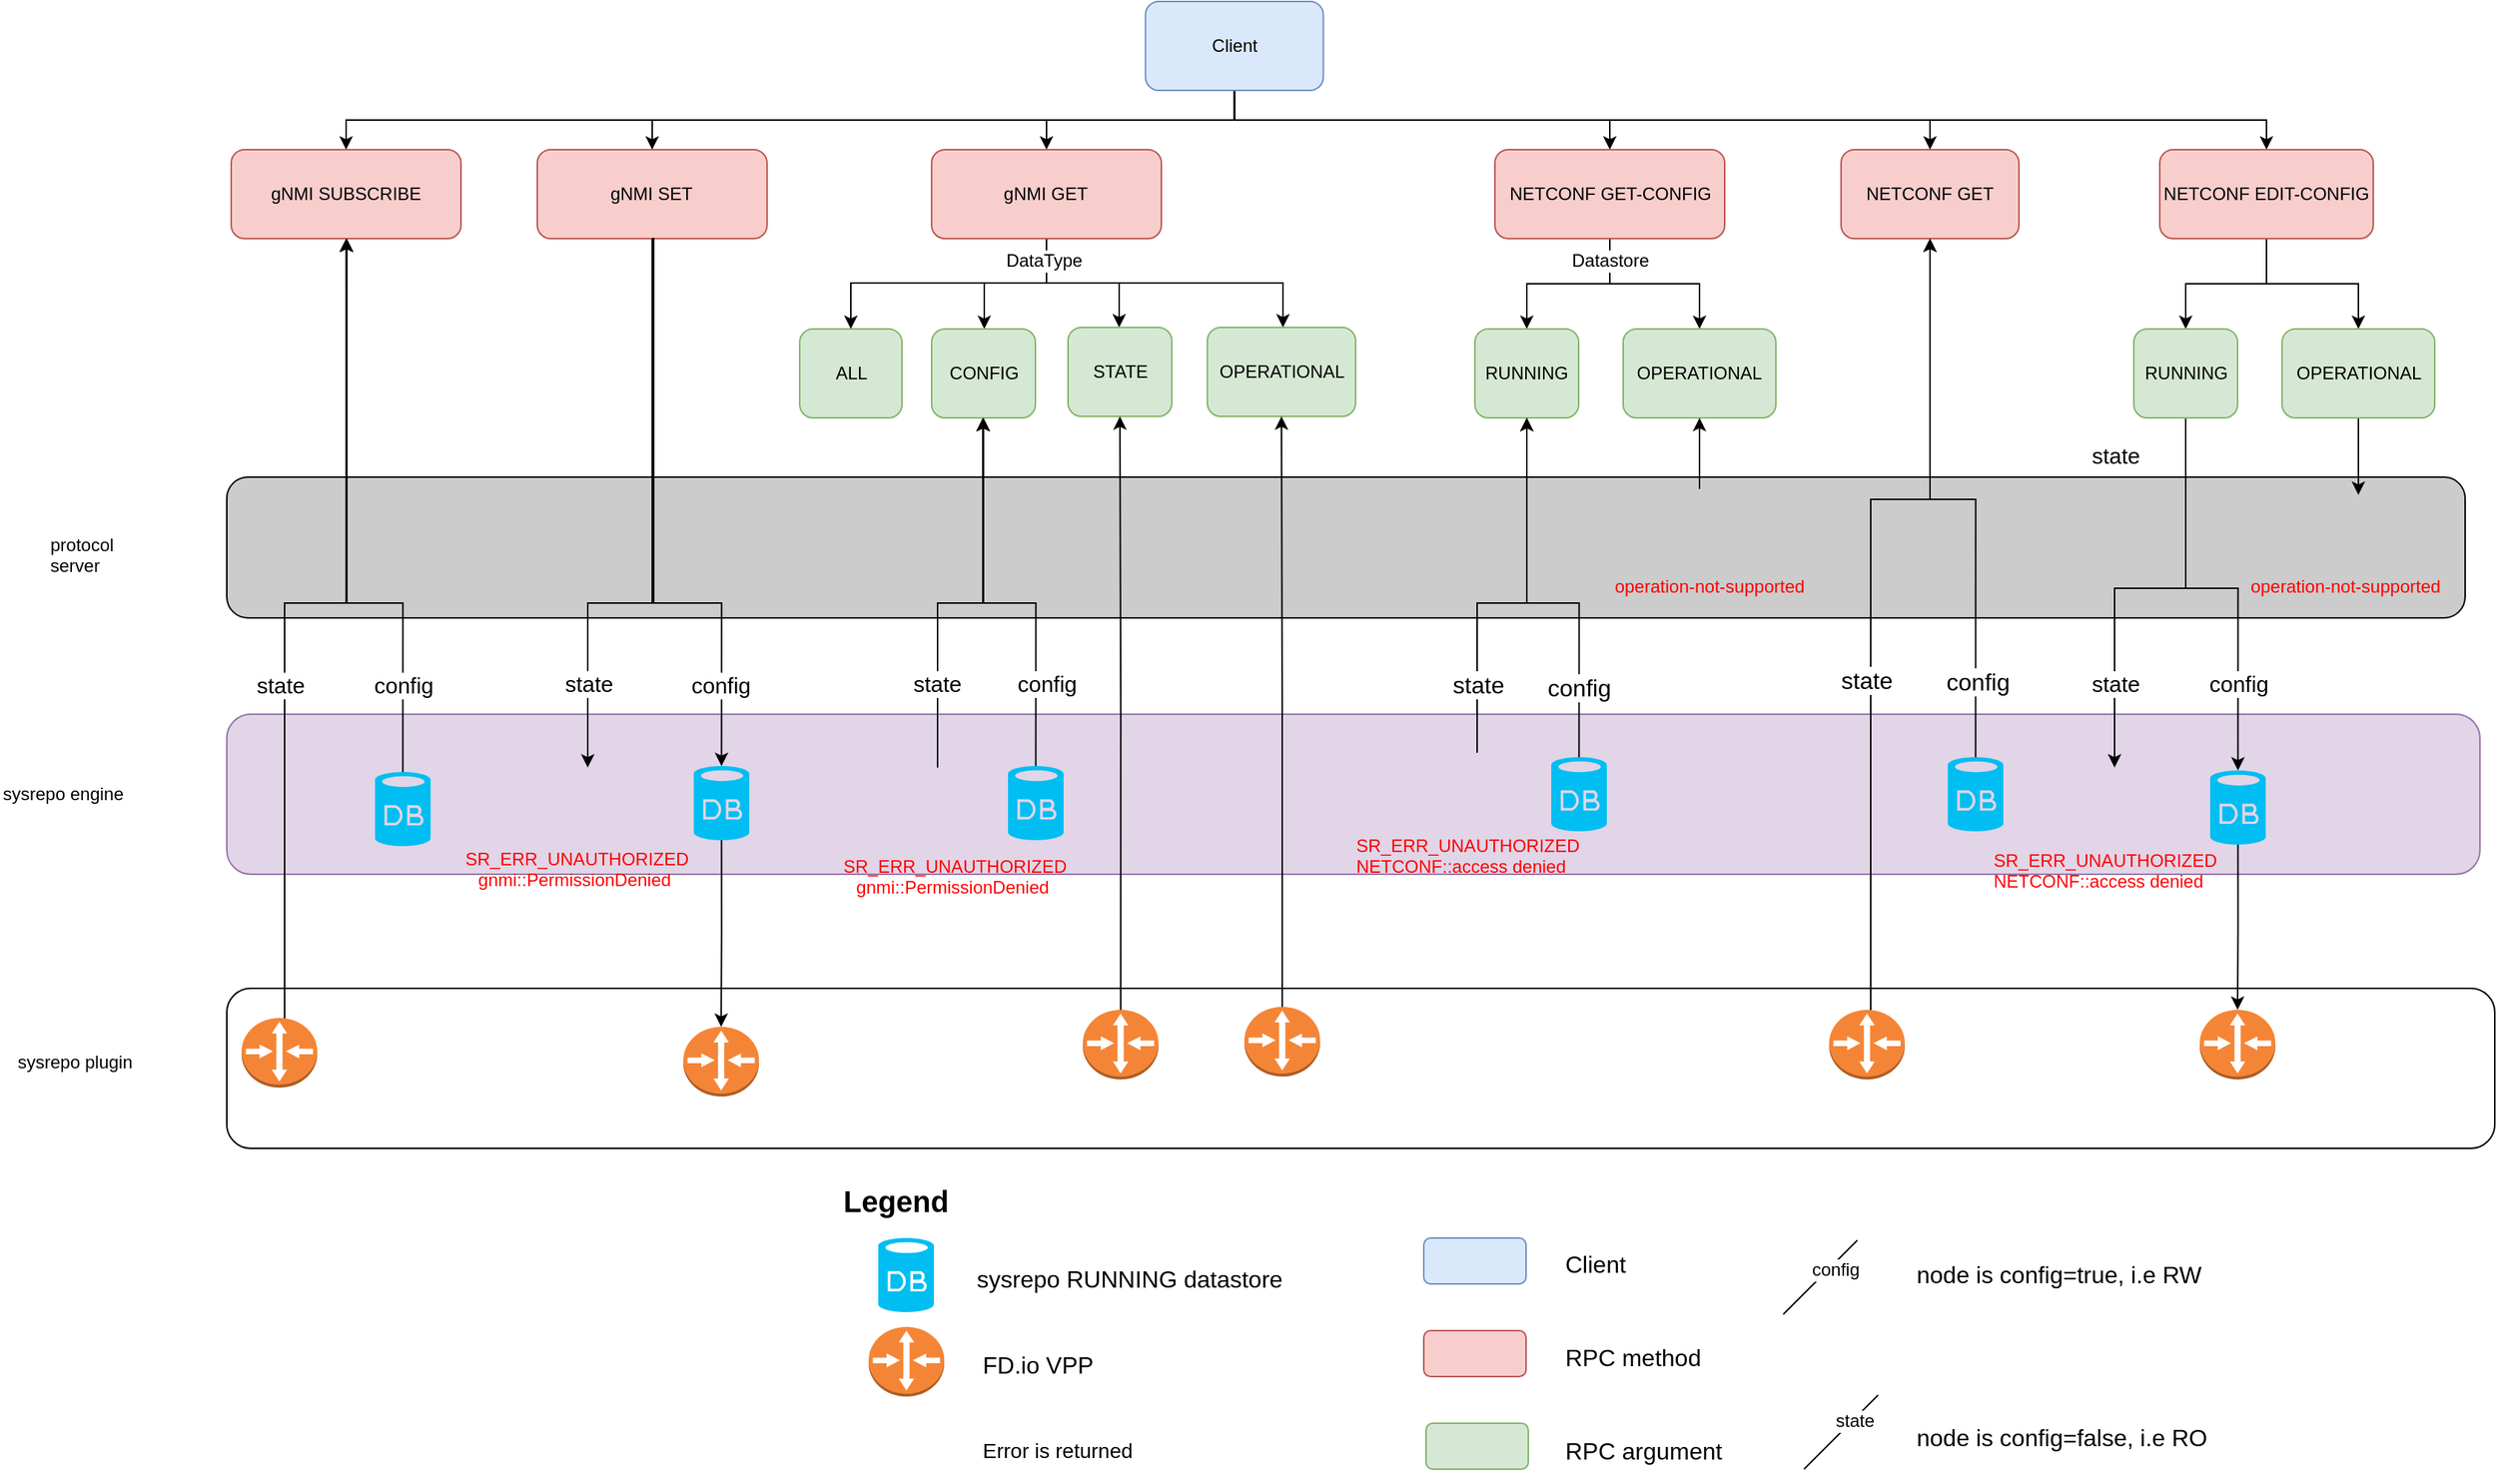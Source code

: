 <mxfile version="10.5.9" type="device"><diagram id="Lzjs62KCeapeANRyhMKC" name="Page-1"><mxGraphModel dx="2981" dy="1103" grid="1" gridSize="10" guides="1" tooltips="1" connect="1" arrows="1" fold="1" page="1" pageScale="1" pageWidth="827" pageHeight="1169" math="0" shadow="0"><root><mxCell id="0"/><mxCell id="1" parent="0"/><mxCell id="cdaQF2xDWGYWImX0yMZ2-144" value="" style="rounded=1;whiteSpace=wrap;html=1;" vertex="1" parent="1"><mxGeometry x="60" y="790" width="1530" height="108" as="geometry"/></mxCell><mxCell id="cdaQF2xDWGYWImX0yMZ2-143" value="" style="rounded=1;whiteSpace=wrap;html=1;fillColor=#e1d5e7;strokeColor=#9673a6;" vertex="1" parent="1"><mxGeometry x="60" y="605" width="1520" height="108" as="geometry"/></mxCell><mxCell id="cdaQF2xDWGYWImX0yMZ2-142" value="" style="rounded=1;whiteSpace=wrap;html=1;fillColor=#CCCCCC;" vertex="1" parent="1"><mxGeometry x="60" y="445" width="1510" height="95" as="geometry"/></mxCell><mxCell id="cdaQF2xDWGYWImX0yMZ2-27" style="edgeStyle=orthogonalEdgeStyle;rounded=0;orthogonalLoop=1;jettySize=auto;html=1;exitX=0.5;exitY=1;exitDx=0;exitDy=0;entryX=0.5;entryY=0;entryDx=0;entryDy=0;" edge="1" parent="1" source="lyrXZTRbKJNbz2U9hOCw-21" target="cdaQF2xDWGYWImX0yMZ2-10"><mxGeometry relative="1" as="geometry"/></mxCell><mxCell id="cdaQF2xDWGYWImX0yMZ2-28" style="edgeStyle=orthogonalEdgeStyle;rounded=0;orthogonalLoop=1;jettySize=auto;html=1;exitX=0.5;exitY=1;exitDx=0;exitDy=0;entryX=0.5;entryY=0;entryDx=0;entryDy=0;" edge="1" parent="1" source="lyrXZTRbKJNbz2U9hOCw-21" target="cdaQF2xDWGYWImX0yMZ2-9"><mxGeometry relative="1" as="geometry"/></mxCell><mxCell id="cdaQF2xDWGYWImX0yMZ2-29" style="edgeStyle=orthogonalEdgeStyle;rounded=0;orthogonalLoop=1;jettySize=auto;html=1;exitX=0.5;exitY=1;exitDx=0;exitDy=0;entryX=0.5;entryY=0;entryDx=0;entryDy=0;" edge="1" parent="1" source="lyrXZTRbKJNbz2U9hOCw-21" target="cdaQF2xDWGYWImX0yMZ2-8"><mxGeometry relative="1" as="geometry"/></mxCell><mxCell id="cdaQF2xDWGYWImX0yMZ2-30" style="edgeStyle=orthogonalEdgeStyle;rounded=0;orthogonalLoop=1;jettySize=auto;html=1;exitX=0.5;exitY=1;exitDx=0;exitDy=0;entryX=0.5;entryY=0;entryDx=0;entryDy=0;" edge="1" parent="1" source="lyrXZTRbKJNbz2U9hOCw-21" target="cdaQF2xDWGYWImX0yMZ2-6"><mxGeometry relative="1" as="geometry"/></mxCell><mxCell id="cdaQF2xDWGYWImX0yMZ2-31" style="edgeStyle=orthogonalEdgeStyle;rounded=0;orthogonalLoop=1;jettySize=auto;html=1;exitX=0.5;exitY=1;exitDx=0;exitDy=0;" edge="1" parent="1" source="lyrXZTRbKJNbz2U9hOCw-21" target="cdaQF2xDWGYWImX0yMZ2-7"><mxGeometry relative="1" as="geometry"/></mxCell><mxCell id="cdaQF2xDWGYWImX0yMZ2-40" style="edgeStyle=orthogonalEdgeStyle;rounded=0;orthogonalLoop=1;jettySize=auto;html=1;exitX=0.5;exitY=1;exitDx=0;exitDy=0;entryX=0.5;entryY=0;entryDx=0;entryDy=0;" edge="1" parent="1" source="lyrXZTRbKJNbz2U9hOCw-21" target="cdaQF2xDWGYWImX0yMZ2-39"><mxGeometry relative="1" as="geometry"/></mxCell><mxCell id="lyrXZTRbKJNbz2U9hOCw-21" value="Client&lt;br&gt;" style="rounded=1;whiteSpace=wrap;html=1;fillColor=#dae8fc;strokeColor=#6c8ebf;" parent="1" vertex="1"><mxGeometry x="679.738" y="124" width="120" height="60" as="geometry"/></mxCell><mxCell id="cdaQF2xDWGYWImX0yMZ2-6" value="NETCONF GET" style="rounded=1;whiteSpace=wrap;html=1;fillColor=#f8cecc;strokeColor=#b85450;" vertex="1" parent="1"><mxGeometry x="1149" y="224" width="120" height="60" as="geometry"/></mxCell><mxCell id="cdaQF2xDWGYWImX0yMZ2-98" style="edgeStyle=orthogonalEdgeStyle;rounded=0;orthogonalLoop=1;jettySize=auto;html=1;exitX=0.5;exitY=1;exitDx=0;exitDy=0;" edge="1" parent="1" source="cdaQF2xDWGYWImX0yMZ2-7" target="cdaQF2xDWGYWImX0yMZ2-96"><mxGeometry relative="1" as="geometry"/></mxCell><mxCell id="cdaQF2xDWGYWImX0yMZ2-99" style="edgeStyle=orthogonalEdgeStyle;rounded=0;orthogonalLoop=1;jettySize=auto;html=1;exitX=0.5;exitY=1;exitDx=0;exitDy=0;" edge="1" parent="1" source="cdaQF2xDWGYWImX0yMZ2-7" target="cdaQF2xDWGYWImX0yMZ2-97"><mxGeometry relative="1" as="geometry"/></mxCell><mxCell id="cdaQF2xDWGYWImX0yMZ2-7" value="NETCONF EDIT-CONFIG&lt;br&gt;" style="rounded=1;whiteSpace=wrap;html=1;fillColor=#f8cecc;strokeColor=#b85450;" vertex="1" parent="1"><mxGeometry x="1364" y="224" width="144" height="60" as="geometry"/></mxCell><mxCell id="cdaQF2xDWGYWImX0yMZ2-53" style="edgeStyle=orthogonalEdgeStyle;rounded=0;orthogonalLoop=1;jettySize=auto;html=1;exitX=0.5;exitY=1;exitDx=0;exitDy=0;" edge="1" parent="1" source="cdaQF2xDWGYWImX0yMZ2-8" target="cdaQF2xDWGYWImX0yMZ2-42"><mxGeometry relative="1" as="geometry"/></mxCell><mxCell id="cdaQF2xDWGYWImX0yMZ2-77" style="edgeStyle=orthogonalEdgeStyle;rounded=0;orthogonalLoop=1;jettySize=auto;html=1;exitX=0.5;exitY=1;exitDx=0;exitDy=0;" edge="1" parent="1" source="cdaQF2xDWGYWImX0yMZ2-8" target="cdaQF2xDWGYWImX0yMZ2-45"><mxGeometry relative="1" as="geometry"/></mxCell><mxCell id="cdaQF2xDWGYWImX0yMZ2-92" value="Datastore" style="text;html=1;resizable=0;points=[];align=center;verticalAlign=middle;labelBackgroundColor=#ffffff;" vertex="1" connectable="0" parent="cdaQF2xDWGYWImX0yMZ2-77"><mxGeometry x="-0.609" relative="1" as="geometry"><mxPoint y="-9" as="offset"/></mxGeometry></mxCell><mxCell id="cdaQF2xDWGYWImX0yMZ2-8" value="&lt;div style=&quot;text-align: left&quot;&gt;&lt;span&gt;NETCONF GET-CONFIG&lt;/span&gt;&lt;/div&gt;" style="rounded=1;whiteSpace=wrap;html=1;fillColor=#f8cecc;strokeColor=#b85450;" vertex="1" parent="1"><mxGeometry x="915.5" y="224" width="155" height="60" as="geometry"/></mxCell><mxCell id="cdaQF2xDWGYWImX0yMZ2-48" style="edgeStyle=orthogonalEdgeStyle;rounded=0;orthogonalLoop=1;jettySize=auto;html=1;exitX=0.5;exitY=1;exitDx=0;exitDy=0;" edge="1" parent="1" source="cdaQF2xDWGYWImX0yMZ2-9" target="cdaQF2xDWGYWImX0yMZ2-32"><mxGeometry relative="1" as="geometry"><Array as="points"><mxPoint x="613" y="314"/><mxPoint x="481" y="314"/></Array></mxGeometry></mxCell><mxCell id="cdaQF2xDWGYWImX0yMZ2-78" style="edgeStyle=orthogonalEdgeStyle;rounded=0;orthogonalLoop=1;jettySize=auto;html=1;exitX=0.5;exitY=1;exitDx=0;exitDy=0;" edge="1" parent="1" source="cdaQF2xDWGYWImX0yMZ2-9" target="cdaQF2xDWGYWImX0yMZ2-35"><mxGeometry relative="1" as="geometry"><Array as="points"><mxPoint x="613" y="314"/><mxPoint x="571" y="314"/></Array></mxGeometry></mxCell><mxCell id="cdaQF2xDWGYWImX0yMZ2-79" style="edgeStyle=orthogonalEdgeStyle;rounded=0;orthogonalLoop=1;jettySize=auto;html=1;exitX=0.5;exitY=1;exitDx=0;exitDy=0;" edge="1" parent="1" source="cdaQF2xDWGYWImX0yMZ2-9" target="cdaQF2xDWGYWImX0yMZ2-38"><mxGeometry relative="1" as="geometry"><Array as="points"><mxPoint x="613" y="314"/><mxPoint x="662" y="314"/></Array></mxGeometry></mxCell><mxCell id="cdaQF2xDWGYWImX0yMZ2-80" style="edgeStyle=orthogonalEdgeStyle;rounded=0;orthogonalLoop=1;jettySize=auto;html=1;exitX=0.5;exitY=1;exitDx=0;exitDy=0;" edge="1" parent="1" source="cdaQF2xDWGYWImX0yMZ2-9" target="cdaQF2xDWGYWImX0yMZ2-41"><mxGeometry relative="1" as="geometry"><mxPoint x="772.5" y="345" as="targetPoint"/><Array as="points"><mxPoint x="613.5" y="284"/><mxPoint x="613.5" y="314"/><mxPoint x="772.5" y="314"/></Array></mxGeometry></mxCell><mxCell id="cdaQF2xDWGYWImX0yMZ2-85" value="DataType" style="text;html=1;resizable=0;points=[];align=center;verticalAlign=middle;labelBackgroundColor=#ffffff;" vertex="1" connectable="0" parent="cdaQF2xDWGYWImX0yMZ2-80"><mxGeometry x="-0.929" y="-2" relative="1" as="geometry"><mxPoint y="6.5" as="offset"/></mxGeometry></mxCell><mxCell id="cdaQF2xDWGYWImX0yMZ2-9" value="&lt;div style=&quot;text-align: left&quot;&gt;&lt;span&gt;gNMI GET&lt;/span&gt;&lt;/div&gt;" style="rounded=1;whiteSpace=wrap;html=1;fillColor=#f8cecc;strokeColor=#b85450;" vertex="1" parent="1"><mxGeometry x="535.476" y="224" width="155" height="60" as="geometry"/></mxCell><mxCell id="cdaQF2xDWGYWImX0yMZ2-10" value="&lt;div style=&quot;text-align: left&quot;&gt;&lt;span&gt;gNMI SET&lt;/span&gt;&lt;/div&gt;" style="rounded=1;whiteSpace=wrap;html=1;fillColor=#f8cecc;strokeColor=#b85450;" vertex="1" parent="1"><mxGeometry x="269.476" y="224" width="155" height="60" as="geometry"/></mxCell><mxCell id="cdaQF2xDWGYWImX0yMZ2-14" value="" style="verticalLabelPosition=bottom;html=1;verticalAlign=top;align=center;strokeColor=none;fillColor=#00BEF2;shape=mxgraph.azure.database;" vertex="1" parent="1"><mxGeometry x="499.5" y="958.5" width="37.5" height="50" as="geometry"/></mxCell><mxCell id="cdaQF2xDWGYWImX0yMZ2-15" value="&lt;b&gt;&lt;font style=&quot;font-size: 20px&quot;&gt;Legend&lt;/font&gt;&lt;/b&gt;" style="text;html=1;resizable=0;points=[];autosize=1;align=left;verticalAlign=top;spacingTop=-4;" vertex="1" parent="1"><mxGeometry x="473.5" y="918.5" width="90" height="20" as="geometry"/></mxCell><mxCell id="cdaQF2xDWGYWImX0yMZ2-16" value="&lt;font style=&quot;font-size: 16px&quot;&gt;sysrepo RUNNING datastore&lt;/font&gt;" style="text;html=1;resizable=0;points=[];autosize=1;align=left;verticalAlign=top;spacingTop=-4;" vertex="1" parent="1"><mxGeometry x="563.5" y="973.5" width="220" height="20" as="geometry"/></mxCell><mxCell id="cdaQF2xDWGYWImX0yMZ2-17" value="" style="outlineConnect=0;dashed=0;verticalLabelPosition=bottom;verticalAlign=top;align=center;html=1;shape=mxgraph.aws3.router;fillColor=#F58536;gradientColor=none;" vertex="1" parent="1"><mxGeometry x="493" y="1018.5" width="51" height="47" as="geometry"/></mxCell><mxCell id="cdaQF2xDWGYWImX0yMZ2-18" value="&lt;font style=&quot;font-size: 16px&quot;&gt;FD.io VPP&lt;/font&gt;" style="text;html=1;resizable=0;points=[];autosize=1;align=left;verticalAlign=top;spacingTop=-4;" vertex="1" parent="1"><mxGeometry x="568" y="1032" width="90" height="20" as="geometry"/></mxCell><mxCell id="cdaQF2xDWGYWImX0yMZ2-19" value="" style="shape=image;html=1;verticalAlign=top;verticalLabelPosition=bottom;labelBackgroundColor=#ffffff;imageAspect=0;aspect=fixed;image=https://cdn1.iconfinder.com/data/icons/DarkGlass_Reworked/128x128/actions/stop.png" vertex="1" parent="1"><mxGeometry x="493" y="1075.5" width="48" height="48" as="geometry"/></mxCell><mxCell id="cdaQF2xDWGYWImX0yMZ2-20" value="&lt;font style=&quot;font-size: 14px&quot;&gt;Error is returned&lt;/font&gt;" style="text;html=1;resizable=0;points=[];autosize=1;align=left;verticalAlign=top;spacingTop=-4;" vertex="1" parent="1"><mxGeometry x="568" y="1090.5" width="120" height="20" as="geometry"/></mxCell><mxCell id="cdaQF2xDWGYWImX0yMZ2-32" value="ALL" style="rounded=1;whiteSpace=wrap;html=1;fillColor=#d5e8d4;strokeColor=#82b366;" vertex="1" parent="1"><mxGeometry x="446.5" y="345" width="69" height="60" as="geometry"/></mxCell><mxCell id="cdaQF2xDWGYWImX0yMZ2-35" value="CONFIG" style="rounded=1;whiteSpace=wrap;html=1;fillColor=#d5e8d4;strokeColor=#82b366;" vertex="1" parent="1"><mxGeometry x="535.5" y="345" width="70" height="60" as="geometry"/></mxCell><mxCell id="cdaQF2xDWGYWImX0yMZ2-38" value="STATE" style="rounded=1;whiteSpace=wrap;html=1;fillColor=#d5e8d4;strokeColor=#82b366;" vertex="1" parent="1"><mxGeometry x="627.5" y="344" width="70" height="60" as="geometry"/></mxCell><mxCell id="cdaQF2xDWGYWImX0yMZ2-39" value="&lt;div style=&quot;text-align: left&quot;&gt;&lt;span&gt;gNMI SUBSCRIBE&lt;/span&gt;&lt;/div&gt;" style="rounded=1;whiteSpace=wrap;html=1;fillColor=#f8cecc;strokeColor=#b85450;" vertex="1" parent="1"><mxGeometry x="62.976" y="224" width="155" height="60" as="geometry"/></mxCell><mxCell id="cdaQF2xDWGYWImX0yMZ2-41" value="OPERATIONAL" style="rounded=1;whiteSpace=wrap;html=1;fillColor=#d5e8d4;strokeColor=#82b366;" vertex="1" parent="1"><mxGeometry x="721.5" y="344" width="100" height="60" as="geometry"/></mxCell><mxCell id="cdaQF2xDWGYWImX0yMZ2-42" value="RUNNING" style="rounded=1;whiteSpace=wrap;html=1;fillColor=#d5e8d4;strokeColor=#82b366;" vertex="1" parent="1"><mxGeometry x="902" y="345" width="70" height="60" as="geometry"/></mxCell><mxCell id="cdaQF2xDWGYWImX0yMZ2-45" value="OPERATIONAL" style="rounded=1;whiteSpace=wrap;html=1;fillColor=#d5e8d4;strokeColor=#82b366;" vertex="1" parent="1"><mxGeometry x="1002" y="345" width="103" height="60" as="geometry"/></mxCell><mxCell id="cdaQF2xDWGYWImX0yMZ2-60" style="edgeStyle=orthogonalEdgeStyle;rounded=0;orthogonalLoop=1;jettySize=auto;html=1;exitX=0.5;exitY=0;exitDx=0;exitDy=0;exitPerimeter=0;" edge="1" parent="1" source="cdaQF2xDWGYWImX0yMZ2-59" target="cdaQF2xDWGYWImX0yMZ2-39"><mxGeometry relative="1" as="geometry"><Array as="points"><mxPoint x="99" y="820"/><mxPoint x="99" y="530"/><mxPoint x="141" y="530"/></Array></mxGeometry></mxCell><mxCell id="cdaQF2xDWGYWImX0yMZ2-176" value="&lt;font style=&quot;font-size: 15px&quot;&gt;state&lt;/font&gt;" style="text;html=1;resizable=0;points=[];align=center;verticalAlign=middle;labelBackgroundColor=#ffffff;" vertex="1" connectable="0" parent="cdaQF2xDWGYWImX0yMZ2-60"><mxGeometry x="-0.189" y="-3" relative="1" as="geometry"><mxPoint x="-6.5" y="-9" as="offset"/></mxGeometry></mxCell><mxCell id="cdaQF2xDWGYWImX0yMZ2-72" style="edgeStyle=orthogonalEdgeStyle;rounded=0;orthogonalLoop=1;jettySize=auto;html=1;exitX=0.5;exitY=0;exitDx=0;exitDy=0;exitPerimeter=0;entryX=0.5;entryY=1;entryDx=0;entryDy=0;" edge="1" parent="1" source="cdaQF2xDWGYWImX0yMZ2-71" target="cdaQF2xDWGYWImX0yMZ2-6"><mxGeometry relative="1" as="geometry"><Array as="points"><mxPoint x="1169" y="816"/><mxPoint x="1169" y="460"/><mxPoint x="1209" y="460"/></Array></mxGeometry></mxCell><mxCell id="cdaQF2xDWGYWImX0yMZ2-156" value="&lt;font style=&quot;font-size: 16px&quot;&gt;state&lt;/font&gt;" style="text;html=1;resizable=0;points=[];align=center;verticalAlign=middle;labelBackgroundColor=#ffffff;" vertex="1" connectable="0" parent="cdaQF2xDWGYWImX0yMZ2-72"><mxGeometry x="-0.695" y="-3" relative="1" as="geometry"><mxPoint x="-6" y="-159" as="offset"/></mxGeometry></mxCell><mxCell id="cdaQF2xDWGYWImX0yMZ2-84" style="edgeStyle=orthogonalEdgeStyle;rounded=0;orthogonalLoop=1;jettySize=auto;html=1;exitX=0.5;exitY=0;exitDx=0;exitDy=0;exitPerimeter=0;entryX=0.5;entryY=1;entryDx=0;entryDy=0;" edge="1" parent="1" source="cdaQF2xDWGYWImX0yMZ2-83" target="cdaQF2xDWGYWImX0yMZ2-41"><mxGeometry relative="1" as="geometry"><mxPoint x="782.5" y="435" as="targetPoint"/></mxGeometry></mxCell><mxCell id="cdaQF2xDWGYWImX0yMZ2-91" style="edgeStyle=orthogonalEdgeStyle;rounded=0;orthogonalLoop=1;jettySize=auto;html=1;exitX=0.501;exitY=0.149;exitDx=0;exitDy=0;exitPerimeter=0;entryX=0.5;entryY=1;entryDx=0;entryDy=0;" edge="1" parent="1" source="cdaQF2xDWGYWImX0yMZ2-138" target="cdaQF2xDWGYWImX0yMZ2-38"><mxGeometry relative="1" as="geometry"><mxPoint x="662.559" y="513.941" as="sourcePoint"/></mxGeometry></mxCell><mxCell id="cdaQF2xDWGYWImX0yMZ2-104" style="edgeStyle=orthogonalEdgeStyle;rounded=0;orthogonalLoop=1;jettySize=auto;html=1;exitX=0.5;exitY=1;exitDx=0;exitDy=0;entryX=0.5;entryY=0;entryDx=0;entryDy=0;" edge="1" parent="1" source="cdaQF2xDWGYWImX0yMZ2-96" target="cdaQF2xDWGYWImX0yMZ2-102"><mxGeometry relative="1" as="geometry"><Array as="points"><mxPoint x="1381" y="520"/><mxPoint x="1333" y="520"/></Array></mxGeometry></mxCell><mxCell id="cdaQF2xDWGYWImX0yMZ2-159" value="&lt;font style=&quot;font-size: 15px&quot;&gt;state&lt;/font&gt;" style="text;html=1;resizable=0;points=[];align=center;verticalAlign=middle;labelBackgroundColor=#ffffff;" vertex="1" connectable="0" parent="cdaQF2xDWGYWImX0yMZ2-104"><mxGeometry x="0.677" y="-7" relative="1" as="geometry"><mxPoint x="7" y="-165.5" as="offset"/></mxGeometry></mxCell><mxCell id="cdaQF2xDWGYWImX0yMZ2-200" value="&lt;font style=&quot;font-size: 15px&quot;&gt;state&lt;/font&gt;" style="text;html=1;resizable=0;points=[];align=center;verticalAlign=middle;labelBackgroundColor=#ffffff;" vertex="1" connectable="0" parent="cdaQF2xDWGYWImX0yMZ2-104"><mxGeometry x="0.68" y="-1" relative="1" as="geometry"><mxPoint x="1.5" y="-12" as="offset"/></mxGeometry></mxCell><mxCell id="cdaQF2xDWGYWImX0yMZ2-162" style="edgeStyle=orthogonalEdgeStyle;rounded=0;orthogonalLoop=1;jettySize=auto;html=1;exitX=0.5;exitY=1;exitDx=0;exitDy=0;entryX=0.5;entryY=0;entryDx=0;entryDy=0;entryPerimeter=0;" edge="1" parent="1" source="cdaQF2xDWGYWImX0yMZ2-96" target="cdaQF2xDWGYWImX0yMZ2-160"><mxGeometry relative="1" as="geometry"><Array as="points"><mxPoint x="1381" y="520"/><mxPoint x="1417" y="520"/></Array></mxGeometry></mxCell><mxCell id="cdaQF2xDWGYWImX0yMZ2-163" value="&lt;font style=&quot;font-size: 15px&quot;&gt;config&lt;/font&gt;" style="text;html=1;resizable=0;points=[];align=center;verticalAlign=middle;labelBackgroundColor=#ffffff;" vertex="1" connectable="0" parent="cdaQF2xDWGYWImX0yMZ2-162"><mxGeometry x="0.463" y="-2" relative="1" as="geometry"><mxPoint x="2" y="14" as="offset"/></mxGeometry></mxCell><mxCell id="cdaQF2xDWGYWImX0yMZ2-96" value="RUNNING" style="rounded=1;whiteSpace=wrap;html=1;fillColor=#d5e8d4;strokeColor=#82b366;" vertex="1" parent="1"><mxGeometry x="1346.5" y="345" width="70" height="60" as="geometry"/></mxCell><mxCell id="cdaQF2xDWGYWImX0yMZ2-106" style="edgeStyle=orthogonalEdgeStyle;rounded=0;orthogonalLoop=1;jettySize=auto;html=1;exitX=0.5;exitY=1;exitDx=0;exitDy=0;" edge="1" parent="1" source="cdaQF2xDWGYWImX0yMZ2-97" target="cdaQF2xDWGYWImX0yMZ2-105"><mxGeometry relative="1" as="geometry"/></mxCell><mxCell id="cdaQF2xDWGYWImX0yMZ2-97" value="OPERATIONAL" style="rounded=1;whiteSpace=wrap;html=1;fillColor=#d5e8d4;strokeColor=#82b366;" vertex="1" parent="1"><mxGeometry x="1446.5" y="345" width="103" height="60" as="geometry"/></mxCell><mxCell id="cdaQF2xDWGYWImX0yMZ2-101" style="edgeStyle=orthogonalEdgeStyle;rounded=0;orthogonalLoop=1;jettySize=auto;html=1;exitX=0.5;exitY=0;exitDx=0;exitDy=0;entryX=0.5;entryY=1;entryDx=0;entryDy=0;startArrow=classic;startFill=1;endArrow=none;endFill=0;" edge="1" parent="1" source="cdaQF2xDWGYWImX0yMZ2-100" target="cdaQF2xDWGYWImX0yMZ2-10"><mxGeometry relative="1" as="geometry"><Array as="points"><mxPoint x="304" y="530"/><mxPoint x="347" y="530"/></Array></mxGeometry></mxCell><mxCell id="cdaQF2xDWGYWImX0yMZ2-177" value="&lt;font style=&quot;font-size: 15px&quot;&gt;state&lt;/font&gt;" style="text;html=1;resizable=0;points=[];align=center;verticalAlign=middle;labelBackgroundColor=#ffffff;" vertex="1" connectable="0" parent="cdaQF2xDWGYWImX0yMZ2-101"><mxGeometry x="-0.138" y="6" relative="1" as="geometry"><mxPoint x="-37.5" y="72" as="offset"/></mxGeometry></mxCell><mxCell id="cdaQF2xDWGYWImX0yMZ2-105" value="" style="shape=image;html=1;verticalAlign=top;verticalLabelPosition=bottom;labelBackgroundColor=#ffffff;imageAspect=0;aspect=fixed;image=https://cdn1.iconfinder.com/data/icons/DarkGlass_Reworked/128x128/actions/stop.png" vertex="1" parent="1"><mxGeometry x="1474" y="457" width="48" height="48" as="geometry"/></mxCell><mxCell id="cdaQF2xDWGYWImX0yMZ2-109" value="" style="rounded=1;whiteSpace=wrap;html=1;fillColor=#f8cecc;strokeColor=#b85450;" vertex="1" parent="1"><mxGeometry x="867.5" y="1021" width="69" height="31" as="geometry"/></mxCell><mxCell id="cdaQF2xDWGYWImX0yMZ2-112" value="" style="rounded=1;whiteSpace=wrap;html=1;fillColor=#d5e8d4;strokeColor=#82b366;" vertex="1" parent="1"><mxGeometry x="869" y="1083.5" width="69" height="31" as="geometry"/></mxCell><mxCell id="cdaQF2xDWGYWImX0yMZ2-113" value="" style="rounded=1;whiteSpace=wrap;html=1;fillColor=#dae8fc;strokeColor=#6c8ebf;" vertex="1" parent="1"><mxGeometry x="867.5" y="958.5" width="69" height="31" as="geometry"/></mxCell><mxCell id="cdaQF2xDWGYWImX0yMZ2-115" value="&lt;span style=&quot;font-size: 16px&quot;&gt;Client&lt;/span&gt;" style="text;html=1;resizable=0;points=[];autosize=1;align=left;verticalAlign=top;spacingTop=-4;" vertex="1" parent="1"><mxGeometry x="961" y="963.5" width="60" height="20" as="geometry"/></mxCell><mxCell id="cdaQF2xDWGYWImX0yMZ2-116" value="&lt;font style=&quot;font-size: 16px&quot;&gt;RPC method&lt;/font&gt;" style="text;html=1;resizable=0;points=[];autosize=1;align=left;verticalAlign=top;spacingTop=-4;" vertex="1" parent="1"><mxGeometry x="961" y="1026.5" width="110" height="20" as="geometry"/></mxCell><mxCell id="cdaQF2xDWGYWImX0yMZ2-117" value="&lt;font style=&quot;font-size: 16px&quot;&gt;RPC argument&lt;/font&gt;" style="text;html=1;resizable=0;points=[];autosize=1;align=left;verticalAlign=top;spacingTop=-4;" vertex="1" parent="1"><mxGeometry x="961" y="1089.5" width="120" height="20" as="geometry"/></mxCell><mxCell id="cdaQF2xDWGYWImX0yMZ2-132" value="&lt;font color=&quot;#ff0000&quot;&gt;&amp;nbsp;operation-not-supported&lt;/font&gt;" style="text;html=1;resizable=0;points=[];autosize=1;align=left;verticalAlign=top;spacingTop=-4;" vertex="1" parent="1"><mxGeometry x="1420" y="508.5" width="150" height="20" as="geometry"/></mxCell><mxCell id="cdaQF2xDWGYWImX0yMZ2-134" style="edgeStyle=orthogonalEdgeStyle;rounded=0;orthogonalLoop=1;jettySize=auto;html=1;exitX=0.5;exitY=0;exitDx=0;exitDy=0;entryX=0.5;entryY=1;entryDx=0;entryDy=0;" edge="1" parent="1" source="cdaQF2xDWGYWImX0yMZ2-133" target="cdaQF2xDWGYWImX0yMZ2-42"><mxGeometry relative="1" as="geometry"><Array as="points"><mxPoint x="904" y="530"/><mxPoint x="937" y="530"/></Array></mxGeometry></mxCell><mxCell id="cdaQF2xDWGYWImX0yMZ2-158" value="&lt;font style=&quot;font-size: 16px&quot;&gt;state&lt;/font&gt;" style="text;html=1;resizable=0;points=[];align=center;verticalAlign=middle;labelBackgroundColor=#ffffff;" vertex="1" connectable="0" parent="cdaQF2xDWGYWImX0yMZ2-134"><mxGeometry x="-0.711" y="-7" relative="1" as="geometry"><mxPoint x="-6.5" y="-8.5" as="offset"/></mxGeometry></mxCell><mxCell id="cdaQF2xDWGYWImX0yMZ2-141" style="edgeStyle=orthogonalEdgeStyle;rounded=0;orthogonalLoop=1;jettySize=auto;html=1;exitX=0.5;exitY=0;exitDx=0;exitDy=0;" edge="1" parent="1" source="cdaQF2xDWGYWImX0yMZ2-136" target="cdaQF2xDWGYWImX0yMZ2-45"><mxGeometry relative="1" as="geometry"/></mxCell><mxCell id="cdaQF2xDWGYWImX0yMZ2-136" value="" style="shape=image;html=1;verticalAlign=top;verticalLabelPosition=bottom;labelBackgroundColor=#ffffff;imageAspect=0;aspect=fixed;image=https://cdn1.iconfinder.com/data/icons/DarkGlass_Reworked/128x128/actions/stop.png" vertex="1" parent="1"><mxGeometry x="1029.5" y="453" width="48" height="48" as="geometry"/></mxCell><mxCell id="cdaQF2xDWGYWImX0yMZ2-137" value="&lt;font color=&quot;#ff0000&quot;&gt;&amp;nbsp;operation-not-supported&lt;/font&gt;" style="text;html=1;resizable=0;points=[];autosize=1;align=left;verticalAlign=top;spacingTop=-4;" vertex="1" parent="1"><mxGeometry x="991" y="508.5" width="150" height="20" as="geometry"/></mxCell><mxCell id="cdaQF2xDWGYWImX0yMZ2-59" value="" style="outlineConnect=0;dashed=0;verticalLabelPosition=bottom;verticalAlign=top;align=center;html=1;shape=mxgraph.aws3.router;fillColor=#F58536;gradientColor=none;" vertex="1" parent="1"><mxGeometry x="70" y="810" width="51" height="47" as="geometry"/></mxCell><mxCell id="cdaQF2xDWGYWImX0yMZ2-71" value="" style="outlineConnect=0;dashed=0;verticalLabelPosition=bottom;verticalAlign=top;align=center;html=1;shape=mxgraph.aws3.router;fillColor=#F58536;gradientColor=none;" vertex="1" parent="1"><mxGeometry x="1141" y="804.5" width="51" height="47" as="geometry"/></mxCell><mxCell id="cdaQF2xDWGYWImX0yMZ2-83" value="" style="outlineConnect=0;dashed=0;verticalLabelPosition=bottom;verticalAlign=top;align=center;html=1;shape=mxgraph.aws3.router;fillColor=#F58536;gradientColor=none;" vertex="1" parent="1"><mxGeometry x="746.5" y="802.5" width="51" height="47" as="geometry"/></mxCell><mxCell id="cdaQF2xDWGYWImX0yMZ2-100" value="" style="shape=image;html=1;verticalAlign=top;verticalLabelPosition=bottom;labelBackgroundColor=#ffffff;imageAspect=0;aspect=fixed;image=https://cdn1.iconfinder.com/data/icons/DarkGlass_Reworked/128x128/actions/stop.png" vertex="1" parent="1"><mxGeometry x="279.5" y="641" width="48" height="48" as="geometry"/></mxCell><mxCell id="cdaQF2xDWGYWImX0yMZ2-102" value="" style="shape=image;html=1;verticalAlign=top;verticalLabelPosition=bottom;labelBackgroundColor=#ffffff;imageAspect=0;aspect=fixed;image=https://cdn1.iconfinder.com/data/icons/DarkGlass_Reworked/128x128/actions/stop.png" vertex="1" parent="1"><mxGeometry x="1309.5" y="641" width="48" height="48" as="geometry"/></mxCell><mxCell id="cdaQF2xDWGYWImX0yMZ2-202" style="edgeStyle=orthogonalEdgeStyle;rounded=0;orthogonalLoop=1;jettySize=auto;html=1;exitX=0.5;exitY=0;exitDx=0;exitDy=0;startArrow=none;startFill=0;endArrow=classic;endFill=1;" edge="1" parent="1" source="cdaQF2xDWGYWImX0yMZ2-107" target="cdaQF2xDWGYWImX0yMZ2-35"><mxGeometry relative="1" as="geometry"><mxPoint x="570" y="410" as="targetPoint"/><Array as="points"><mxPoint x="540" y="530"/><mxPoint x="570" y="530"/></Array></mxGeometry></mxCell><mxCell id="cdaQF2xDWGYWImX0yMZ2-204" value="&lt;font style=&quot;font-size: 15px&quot;&gt;state&lt;/font&gt;" style="text;html=1;resizable=0;points=[];align=center;verticalAlign=middle;labelBackgroundColor=#ffffff;" vertex="1" connectable="0" parent="cdaQF2xDWGYWImX0yMZ2-202"><mxGeometry x="-0.471" y="1" relative="1" as="geometry"><mxPoint x="0.5" y="13" as="offset"/></mxGeometry></mxCell><mxCell id="cdaQF2xDWGYWImX0yMZ2-107" value="" style="shape=image;html=1;verticalAlign=top;verticalLabelPosition=bottom;labelBackgroundColor=#ffffff;imageAspect=0;aspect=fixed;image=https://cdn1.iconfinder.com/data/icons/DarkGlass_Reworked/128x128/actions/stop.png" vertex="1" parent="1"><mxGeometry x="515.5" y="641" width="48" height="48" as="geometry"/></mxCell><mxCell id="cdaQF2xDWGYWImX0yMZ2-133" value="" style="shape=image;html=1;verticalAlign=top;verticalLabelPosition=bottom;labelBackgroundColor=#ffffff;imageAspect=0;aspect=fixed;image=https://cdn1.iconfinder.com/data/icons/DarkGlass_Reworked/128x128/actions/stop.png" vertex="1" parent="1"><mxGeometry x="879.5" y="631" width="48" height="48" as="geometry"/></mxCell><mxCell id="cdaQF2xDWGYWImX0yMZ2-135" value="&lt;span&gt;&lt;font color=&quot;#ff0000&quot;&gt;SR_ERR_UNAUTHORIZED&lt;br&gt;NETCONF::access denied&amp;nbsp;&lt;/font&gt;&lt;/span&gt;&lt;br&gt;" style="text;html=1;resizable=0;points=[];autosize=1;align=left;verticalAlign=top;spacingTop=-4;" vertex="1" parent="1"><mxGeometry x="820" y="684" width="170" height="30" as="geometry"/></mxCell><mxCell id="cdaQF2xDWGYWImX0yMZ2-138" value="" style="outlineConnect=0;dashed=0;verticalLabelPosition=bottom;verticalAlign=top;align=center;html=1;shape=mxgraph.aws3.router;fillColor=#F58536;gradientColor=none;" vertex="1" parent="1"><mxGeometry x="637.5" y="804.5" width="51" height="47" as="geometry"/></mxCell><mxCell id="cdaQF2xDWGYWImX0yMZ2-145" value="protocol&lt;br&gt;server&lt;br&gt;" style="text;html=1;resizable=0;points=[];autosize=1;align=left;verticalAlign=top;spacingTop=-4;" vertex="1" parent="1"><mxGeometry x="-61" y="481" width="60" height="30" as="geometry"/></mxCell><mxCell id="cdaQF2xDWGYWImX0yMZ2-146" value="sysrepo engine" style="text;html=1;resizable=0;points=[];autosize=1;align=left;verticalAlign=top;spacingTop=-4;" vertex="1" parent="1"><mxGeometry x="-93" y="649" width="100" height="20" as="geometry"/></mxCell><mxCell id="cdaQF2xDWGYWImX0yMZ2-147" value="sysrepo plugin" style="text;html=1;resizable=0;points=[];autosize=1;align=left;verticalAlign=top;spacingTop=-4;" vertex="1" parent="1"><mxGeometry x="-83" y="829.5" width="90" height="20" as="geometry"/></mxCell><mxCell id="cdaQF2xDWGYWImX0yMZ2-151" style="edgeStyle=orthogonalEdgeStyle;rounded=0;orthogonalLoop=1;jettySize=auto;html=1;exitX=0.5;exitY=0;exitDx=0;exitDy=0;exitPerimeter=0;entryX=0.5;entryY=1;entryDx=0;entryDy=0;" edge="1" parent="1" source="cdaQF2xDWGYWImX0yMZ2-150" target="cdaQF2xDWGYWImX0yMZ2-42"><mxGeometry relative="1" as="geometry"><Array as="points"><mxPoint x="972" y="530"/><mxPoint x="937" y="530"/></Array></mxGeometry></mxCell><mxCell id="cdaQF2xDWGYWImX0yMZ2-157" value="&lt;font style=&quot;font-size: 16px&quot;&gt;config&lt;/font&gt;" style="text;html=1;resizable=0;points=[];align=center;verticalAlign=middle;labelBackgroundColor=#ffffff;" vertex="1" connectable="0" parent="cdaQF2xDWGYWImX0yMZ2-151"><mxGeometry x="-0.731" y="1" relative="1" as="geometry"><mxPoint x="0.5" y="-11.5" as="offset"/></mxGeometry></mxCell><mxCell id="cdaQF2xDWGYWImX0yMZ2-150" value="" style="verticalLabelPosition=bottom;html=1;verticalAlign=top;align=center;strokeColor=none;fillColor=#00BEF2;shape=mxgraph.azure.database;" vertex="1" parent="1"><mxGeometry x="953.5" y="634" width="37.5" height="50" as="geometry"/></mxCell><mxCell id="cdaQF2xDWGYWImX0yMZ2-154" style="edgeStyle=orthogonalEdgeStyle;rounded=0;orthogonalLoop=1;jettySize=auto;html=1;exitX=0.5;exitY=0;exitDx=0;exitDy=0;exitPerimeter=0;entryX=0.5;entryY=1;entryDx=0;entryDy=0;" edge="1" parent="1" source="cdaQF2xDWGYWImX0yMZ2-153" target="cdaQF2xDWGYWImX0yMZ2-6"><mxGeometry relative="1" as="geometry"><Array as="points"><mxPoint x="1239" y="460"/><mxPoint x="1209" y="460"/></Array></mxGeometry></mxCell><mxCell id="cdaQF2xDWGYWImX0yMZ2-155" value="&lt;font style=&quot;font-size: 16px&quot;&gt;config&lt;/font&gt;" style="text;html=1;resizable=0;points=[];align=center;verticalAlign=middle;labelBackgroundColor=#ffffff;" vertex="1" connectable="0" parent="cdaQF2xDWGYWImX0yMZ2-154"><mxGeometry x="-0.662" y="9" relative="1" as="geometry"><mxPoint x="10" y="13" as="offset"/></mxGeometry></mxCell><mxCell id="cdaQF2xDWGYWImX0yMZ2-153" value="" style="verticalLabelPosition=bottom;html=1;verticalAlign=top;align=center;strokeColor=none;fillColor=#00BEF2;shape=mxgraph.azure.database;" vertex="1" parent="1"><mxGeometry x="1221" y="634" width="37.5" height="50" as="geometry"/></mxCell><mxCell id="cdaQF2xDWGYWImX0yMZ2-165" style="edgeStyle=orthogonalEdgeStyle;rounded=0;orthogonalLoop=1;jettySize=auto;html=1;exitX=0.5;exitY=1;exitDx=0;exitDy=0;exitPerimeter=0;" edge="1" parent="1" source="cdaQF2xDWGYWImX0yMZ2-160" target="cdaQF2xDWGYWImX0yMZ2-164"><mxGeometry relative="1" as="geometry"/></mxCell><mxCell id="cdaQF2xDWGYWImX0yMZ2-160" value="" style="verticalLabelPosition=bottom;html=1;verticalAlign=top;align=center;strokeColor=none;fillColor=#00BEF2;shape=mxgraph.azure.database;" vertex="1" parent="1"><mxGeometry x="1398" y="643" width="37.5" height="50" as="geometry"/></mxCell><mxCell id="cdaQF2xDWGYWImX0yMZ2-164" value="" style="outlineConnect=0;dashed=0;verticalLabelPosition=bottom;verticalAlign=top;align=center;html=1;shape=mxgraph.aws3.router;fillColor=#F58536;gradientColor=none;" vertex="1" parent="1"><mxGeometry x="1391" y="804.5" width="51" height="47" as="geometry"/></mxCell><mxCell id="cdaQF2xDWGYWImX0yMZ2-174" style="edgeStyle=orthogonalEdgeStyle;rounded=0;orthogonalLoop=1;jettySize=auto;html=1;exitX=0.5;exitY=0;exitDx=0;exitDy=0;exitPerimeter=0;entryX=0.5;entryY=1;entryDx=0;entryDy=0;" edge="1" parent="1" source="cdaQF2xDWGYWImX0yMZ2-173" target="cdaQF2xDWGYWImX0yMZ2-39"><mxGeometry relative="1" as="geometry"><Array as="points"><mxPoint x="179" y="530"/><mxPoint x="141" y="530"/></Array></mxGeometry></mxCell><mxCell id="cdaQF2xDWGYWImX0yMZ2-175" value="&lt;font style=&quot;font-size: 15px&quot;&gt;config&lt;/font&gt;" style="text;html=1;resizable=0;points=[];align=center;verticalAlign=middle;labelBackgroundColor=#ffffff;" vertex="1" connectable="0" parent="cdaQF2xDWGYWImX0yMZ2-174"><mxGeometry x="-0.66" y="-1" relative="1" as="geometry"><mxPoint x="-1" y="8" as="offset"/></mxGeometry></mxCell><mxCell id="cdaQF2xDWGYWImX0yMZ2-173" value="" style="verticalLabelPosition=bottom;html=1;verticalAlign=top;align=center;strokeColor=none;fillColor=#00BEF2;shape=mxgraph.azure.database;" vertex="1" parent="1"><mxGeometry x="160" y="644" width="37.5" height="50" as="geometry"/></mxCell><mxCell id="cdaQF2xDWGYWImX0yMZ2-180" style="edgeStyle=orthogonalEdgeStyle;rounded=0;orthogonalLoop=1;jettySize=auto;html=1;exitX=0.5;exitY=0;exitDx=0;exitDy=0;exitPerimeter=0;entryX=0.5;entryY=1;entryDx=0;entryDy=0;startArrow=classic;startFill=1;endArrow=none;endFill=0;" edge="1" parent="1" source="cdaQF2xDWGYWImX0yMZ2-178" target="cdaQF2xDWGYWImX0yMZ2-10"><mxGeometry relative="1" as="geometry"><Array as="points"><mxPoint x="394" y="530"/><mxPoint x="348" y="530"/></Array></mxGeometry></mxCell><mxCell id="cdaQF2xDWGYWImX0yMZ2-182" value="&lt;font style=&quot;font-size: 15px&quot;&gt;config&lt;/font&gt;" style="text;html=1;resizable=0;points=[];align=center;verticalAlign=middle;labelBackgroundColor=#ffffff;" vertex="1" connectable="0" parent="cdaQF2xDWGYWImX0yMZ2-180"><mxGeometry x="-0.193" y="-3" relative="1" as="geometry"><mxPoint x="42" y="61" as="offset"/></mxGeometry></mxCell><mxCell id="cdaQF2xDWGYWImX0yMZ2-184" style="edgeStyle=orthogonalEdgeStyle;rounded=0;orthogonalLoop=1;jettySize=auto;html=1;exitX=0.5;exitY=1;exitDx=0;exitDy=0;exitPerimeter=0;entryX=0.5;entryY=0;entryDx=0;entryDy=0;entryPerimeter=0;startArrow=none;startFill=0;endArrow=classic;endFill=1;" edge="1" parent="1" source="cdaQF2xDWGYWImX0yMZ2-178" target="cdaQF2xDWGYWImX0yMZ2-183"><mxGeometry relative="1" as="geometry"/></mxCell><mxCell id="cdaQF2xDWGYWImX0yMZ2-178" value="" style="verticalLabelPosition=bottom;html=1;verticalAlign=top;align=center;strokeColor=none;fillColor=#00BEF2;shape=mxgraph.azure.database;" vertex="1" parent="1"><mxGeometry x="375" y="640" width="37.5" height="50" as="geometry"/></mxCell><mxCell id="cdaQF2xDWGYWImX0yMZ2-183" value="" style="outlineConnect=0;dashed=0;verticalLabelPosition=bottom;verticalAlign=top;align=center;html=1;shape=mxgraph.aws3.router;fillColor=#F58536;gradientColor=none;" vertex="1" parent="1"><mxGeometry x="368" y="816" width="51" height="47" as="geometry"/></mxCell><mxCell id="cdaQF2xDWGYWImX0yMZ2-203" style="edgeStyle=orthogonalEdgeStyle;rounded=0;orthogonalLoop=1;jettySize=auto;html=1;exitX=0.5;exitY=0;exitDx=0;exitDy=0;exitPerimeter=0;startArrow=none;startFill=0;endArrow=classic;endFill=1;entryX=0.5;entryY=1;entryDx=0;entryDy=0;" edge="1" parent="1" source="cdaQF2xDWGYWImX0yMZ2-190" target="cdaQF2xDWGYWImX0yMZ2-35"><mxGeometry relative="1" as="geometry"><mxPoint x="570" y="410" as="targetPoint"/><Array as="points"><mxPoint x="606" y="530"/><mxPoint x="571" y="530"/></Array></mxGeometry></mxCell><mxCell id="cdaQF2xDWGYWImX0yMZ2-205" value="&lt;font style=&quot;font-size: 15px&quot;&gt;config&lt;/font&gt;" style="text;html=1;resizable=0;points=[];align=center;verticalAlign=middle;labelBackgroundColor=#ffffff;" vertex="1" connectable="0" parent="cdaQF2xDWGYWImX0yMZ2-203"><mxGeometry x="-0.435" y="-5" relative="1" as="geometry"><mxPoint x="2" y="20" as="offset"/></mxGeometry></mxCell><mxCell id="cdaQF2xDWGYWImX0yMZ2-190" value="" style="verticalLabelPosition=bottom;html=1;verticalAlign=top;align=center;strokeColor=none;fillColor=#00BEF2;shape=mxgraph.azure.database;" vertex="1" parent="1"><mxGeometry x="587" y="640" width="37.5" height="50" as="geometry"/></mxCell><mxCell id="cdaQF2xDWGYWImX0yMZ2-197" value="&lt;div style=&quot;text-align: center&quot;&gt;&lt;span style=&quot;color: rgb(255 , 0 , 0)&quot;&gt;SR_ERR_UNAUTHORIZED&lt;/span&gt;&lt;/div&gt;&lt;span&gt;&lt;div style=&quot;text-align: center&quot;&gt;&lt;span style=&quot;color: rgb(255 , 0 , 0)&quot;&gt;gnmi::PermissionDenied&amp;nbsp;&lt;/span&gt;&lt;/div&gt;&lt;/span&gt;" style="text;html=1;resizable=0;points=[];autosize=1;align=left;verticalAlign=top;spacingTop=-4;" vertex="1" parent="1"><mxGeometry x="218.5" y="693" width="170" height="30" as="geometry"/></mxCell><mxCell id="cdaQF2xDWGYWImX0yMZ2-199" value="&lt;span&gt;&lt;font color=&quot;#ff0000&quot;&gt;SR_ERR_UNAUTHORIZED&lt;br&gt;NETCONF::access denied&amp;nbsp;&lt;/font&gt;&lt;/span&gt;&lt;br&gt;" style="text;html=1;resizable=0;points=[];autosize=1;align=left;verticalAlign=top;spacingTop=-4;" vertex="1" parent="1"><mxGeometry x="1250" y="693.5" width="170" height="30" as="geometry"/></mxCell><mxCell id="cdaQF2xDWGYWImX0yMZ2-201" value="&lt;div style=&quot;text-align: center&quot;&gt;&lt;span style=&quot;color: rgb(255 , 0 , 0)&quot;&gt;SR_ERR_UNAUTHORIZED&lt;/span&gt;&lt;/div&gt;&lt;span&gt;&lt;div style=&quot;text-align: center&quot;&gt;&lt;span style=&quot;color: rgb(255 , 0 , 0)&quot;&gt;gnmi::PermissionDenied&amp;nbsp;&lt;/span&gt;&lt;/div&gt;&lt;/span&gt;" style="text;html=1;resizable=0;points=[];autosize=1;align=left;verticalAlign=top;spacingTop=-4;" vertex="1" parent="1"><mxGeometry x="473.5" y="698" width="170" height="30" as="geometry"/></mxCell><mxCell id="cdaQF2xDWGYWImX0yMZ2-209" value="" style="endArrow=none;html=1;" edge="1" parent="1"><mxGeometry width="50" height="50" relative="1" as="geometry"><mxPoint x="1110" y="1010" as="sourcePoint"/><mxPoint x="1160" y="960" as="targetPoint"/></mxGeometry></mxCell><mxCell id="cdaQF2xDWGYWImX0yMZ2-212" value="config" style="text;html=1;resizable=0;points=[];align=center;verticalAlign=middle;labelBackgroundColor=#ffffff;" vertex="1" connectable="0" parent="cdaQF2xDWGYWImX0yMZ2-209"><mxGeometry x="0.293" y="-3" relative="1" as="geometry"><mxPoint as="offset"/></mxGeometry></mxCell><mxCell id="cdaQF2xDWGYWImX0yMZ2-210" value="" style="endArrow=none;html=1;" edge="1" parent="1"><mxGeometry width="50" height="50" relative="1" as="geometry"><mxPoint x="1124" y="1114.5" as="sourcePoint"/><mxPoint x="1174" y="1064.5" as="targetPoint"/></mxGeometry></mxCell><mxCell id="cdaQF2xDWGYWImX0yMZ2-211" value="state" style="text;html=1;resizable=0;points=[];align=center;verticalAlign=middle;labelBackgroundColor=#ffffff;" vertex="1" connectable="0" parent="cdaQF2xDWGYWImX0yMZ2-210"><mxGeometry x="0.323" y="-1" relative="1" as="geometry"><mxPoint as="offset"/></mxGeometry></mxCell><mxCell id="cdaQF2xDWGYWImX0yMZ2-213" value="&lt;font style=&quot;font-size: 16px&quot;&gt;node is config=true, i.e RW&lt;/font&gt;" style="text;html=1;resizable=0;points=[];autosize=1;align=left;verticalAlign=top;spacingTop=-4;" vertex="1" parent="1"><mxGeometry x="1198" y="971" width="210" height="20" as="geometry"/></mxCell><mxCell id="cdaQF2xDWGYWImX0yMZ2-214" value="&lt;font style=&quot;font-size: 16px&quot;&gt;node is config=false, i.e RO&lt;/font&gt;" style="text;html=1;resizable=0;points=[];autosize=1;align=left;verticalAlign=top;spacingTop=-4;" vertex="1" parent="1"><mxGeometry x="1198" y="1080.5" width="210" height="20" as="geometry"/></mxCell></root></mxGraphModel></diagram></mxfile>